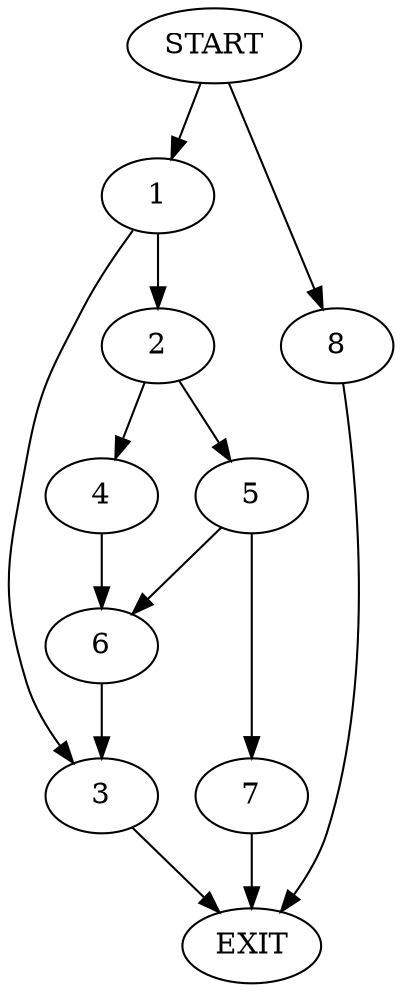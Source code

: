 digraph {
0 [label="START"]
9 [label="EXIT"]
0 -> 1
1 -> 2
1 -> 3
3 -> 9
2 -> 4
2 -> 5
4 -> 6
5 -> 7
5 -> 6
6 -> 3
7 -> 9
0 -> 8
8 -> 9
}
